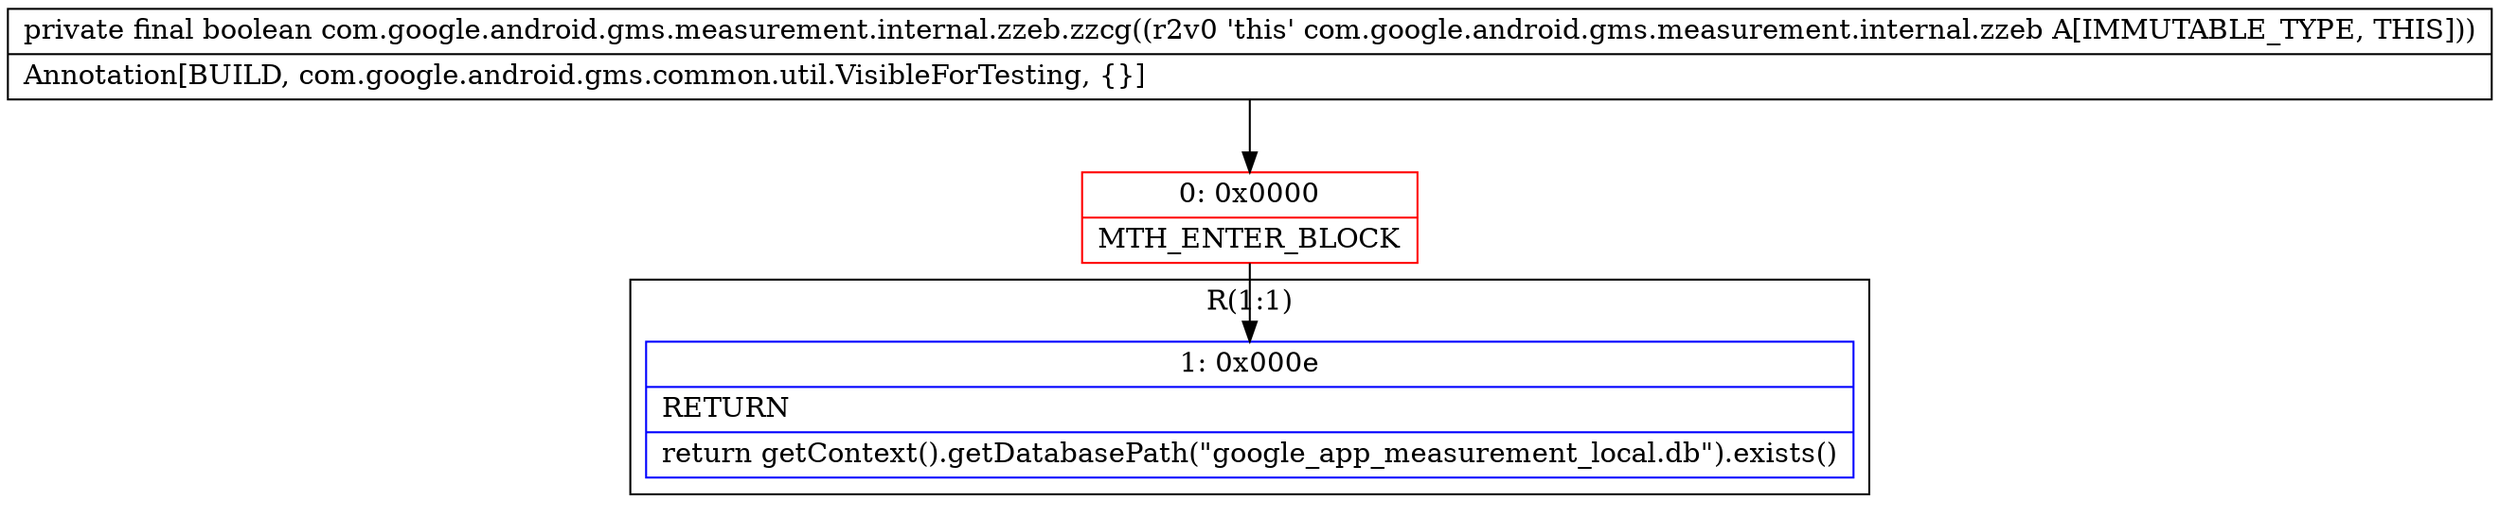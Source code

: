 digraph "CFG forcom.google.android.gms.measurement.internal.zzeb.zzcg()Z" {
subgraph cluster_Region_652982923 {
label = "R(1:1)";
node [shape=record,color=blue];
Node_1 [shape=record,label="{1\:\ 0x000e|RETURN\l|return getContext().getDatabasePath(\"google_app_measurement_local.db\").exists()\l}"];
}
Node_0 [shape=record,color=red,label="{0\:\ 0x0000|MTH_ENTER_BLOCK\l}"];
MethodNode[shape=record,label="{private final boolean com.google.android.gms.measurement.internal.zzeb.zzcg((r2v0 'this' com.google.android.gms.measurement.internal.zzeb A[IMMUTABLE_TYPE, THIS]))  | Annotation[BUILD, com.google.android.gms.common.util.VisibleForTesting, \{\}]\l}"];
MethodNode -> Node_0;
Node_0 -> Node_1;
}

